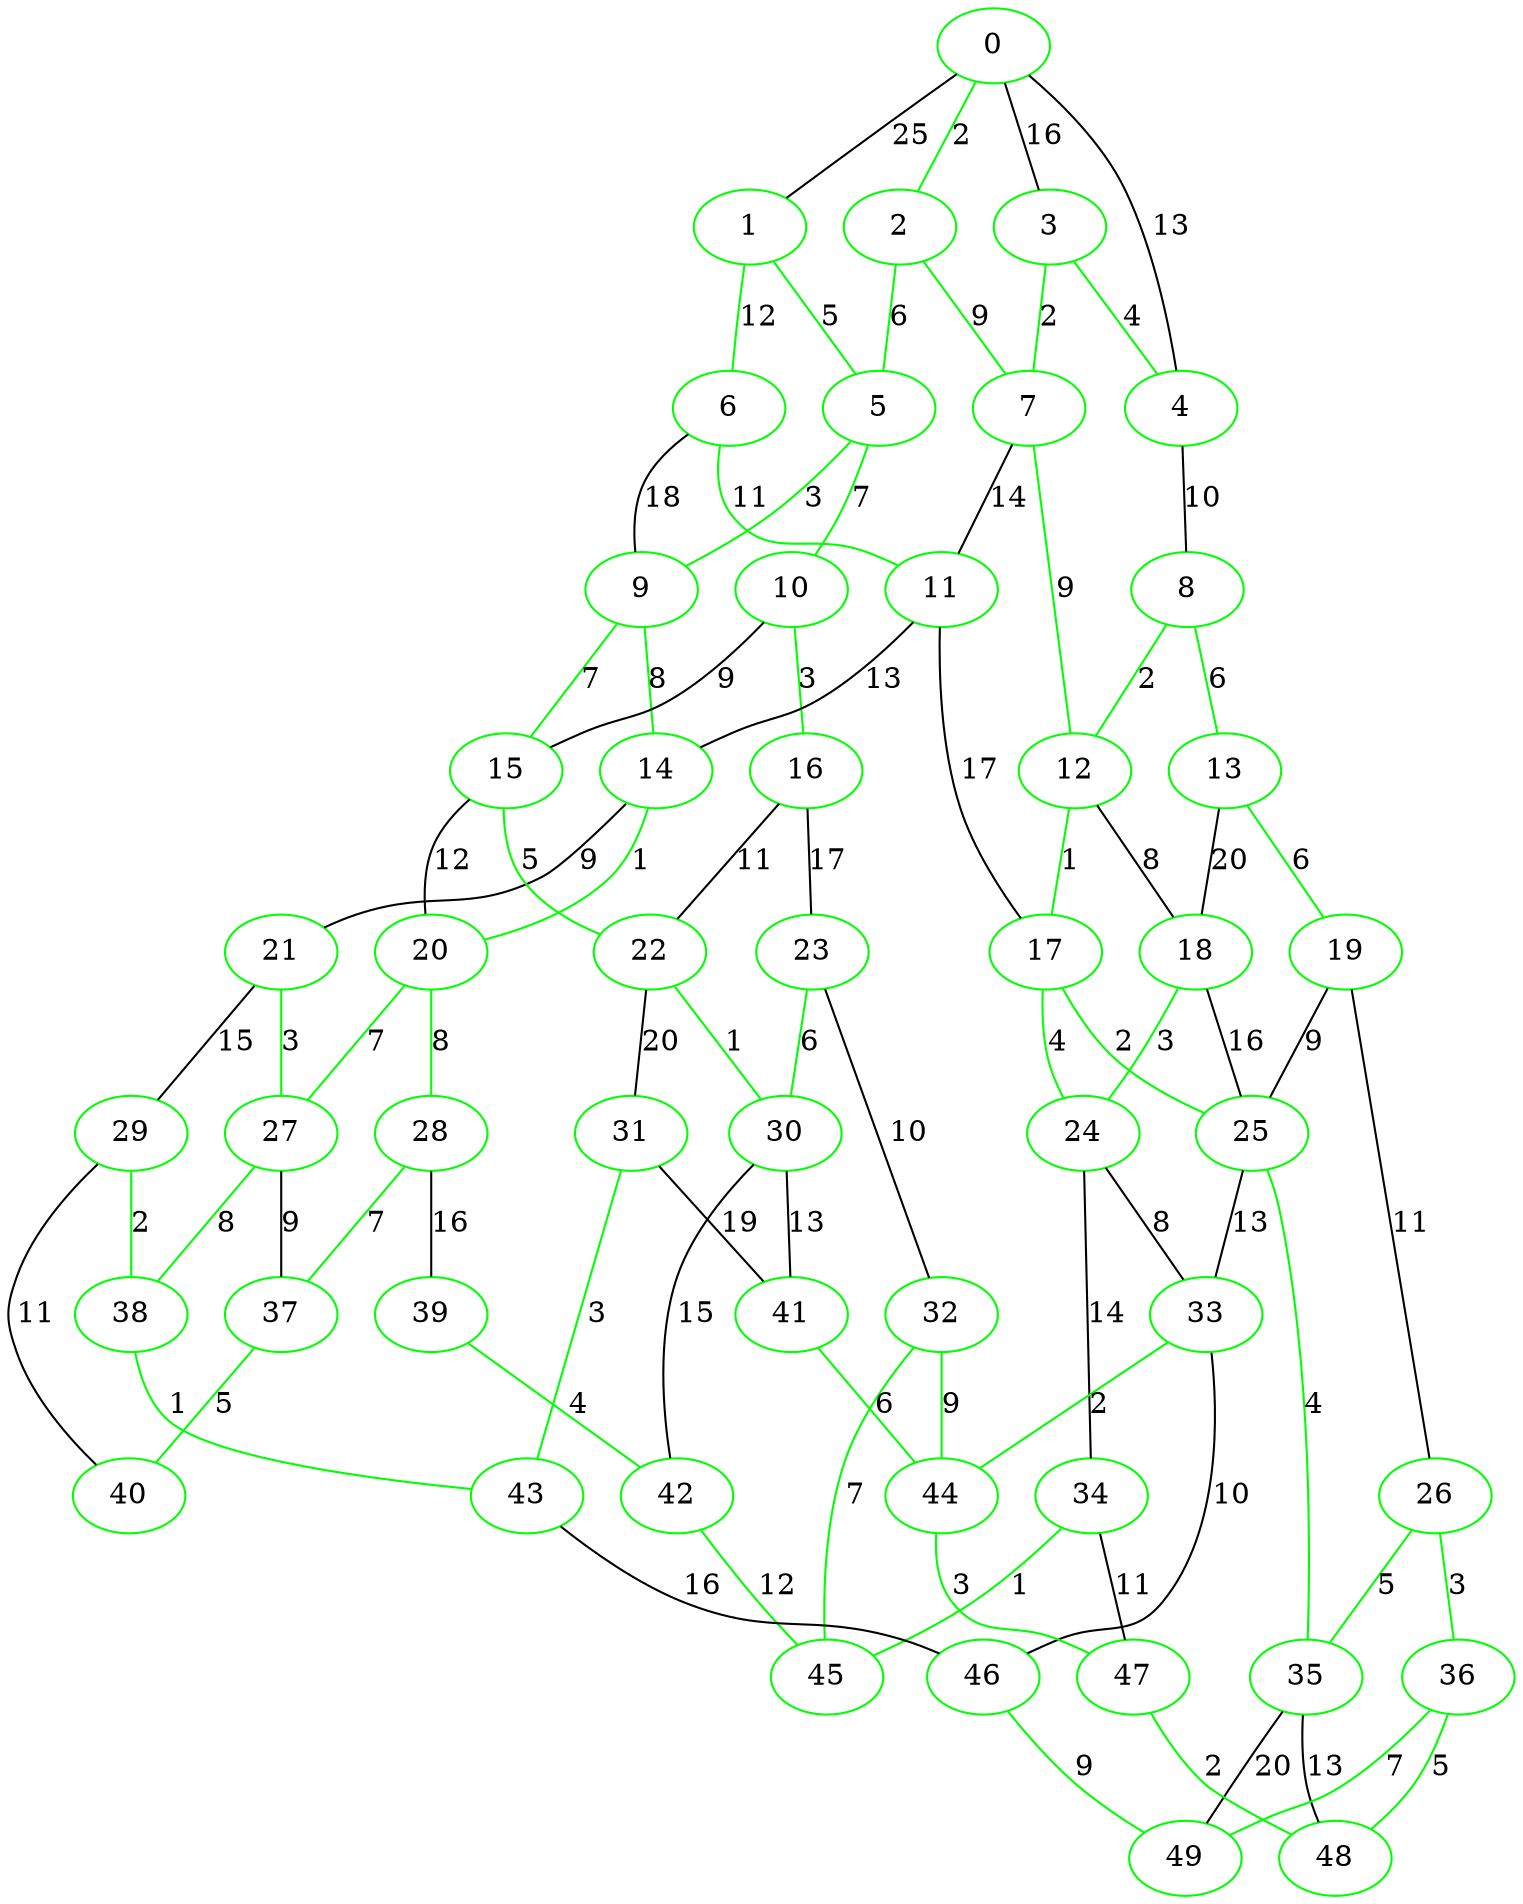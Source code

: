 graph G {
0 [label="0", color=green];
1 [label="1", color=green];
2 [label="2", color=green];
3 [label="3", color=green];
4 [label="4", color=green];
5 [label="5", color=green];
6 [label="6", color=green];
7 [label="7", color=green];
8 [label="8", color=green];
9 [label="9", color=green];
10 [label="10", color=green];
11 [label="11", color=green];
12 [label="12", color=green];
13 [label="13", color=green];
14 [label="14", color=green];
15 [label="15", color=green];
16 [label="16", color=green];
17 [label="17", color=green];
18 [label="18", color=green];
19 [label="19", color=green];
20 [label="20", color=green];
21 [label="21", color=green];
22 [label="22", color=green];
23 [label="23", color=green];
24 [label="24", color=green];
25 [label="25", color=green];
26 [label="26", color=green];
27 [label="27", color=green];
28 [label="28", color=green];
29 [label="29", color=green];
30 [label="30", color=green];
31 [label="31", color=green];
32 [label="32", color=green];
33 [label="33", color=green];
34 [label="34", color=green];
35 [label="35", color=green];
36 [label="36", color=green];
37 [label="37", color=green];
38 [label="38", color=green];
39 [label="39", color=green];
40 [label="40", color=green];
41 [label="41", color=green];
42 [label="42", color=green];
43 [label="43", color=green];
44 [label="44", color=green];
45 [label="45", color=green];
46 [label="46", color=green];
47 [label="47", color=green];
48 [label="48", color=green];
49 [label="49", color=green];
0 -- 1 [label="25"];
0 -- 2 [label="2", color=green];
0 -- 3 [label="16"];
0 -- 4 [label="13"];
1 -- 5 [label="5", color=green];
1 -- 6 [label="12", color=green];
2 -- 5 [label="6", color=green];
2 -- 7 [label="9", color=green];
3 -- 4 [label="4", color=green];
3 -- 7 [label="2", color=green];
4 -- 8 [label="10"];
5 -- 9 [label="3", color=green];
5 -- 10 [label="7", color=green];
6 -- 9 [label="18"];
6 -- 11 [label="11", color=green];
7 -- 11 [label="14"];
7 -- 12 [label="9", color=green];
8 -- 12 [label="2", color=green];
8 -- 13 [label="6", color=green];
9 -- 14 [label="8", color=green];
9 -- 15 [label="7", color=green];
10 -- 15 [label="9"];
10 -- 16 [label="3", color=green];
11 -- 14 [label="13"];
11 -- 17 [label="17"];
12 -- 17 [label="1", color=green];
12 -- 18 [label="8"];
13 -- 18 [label="20"];
13 -- 19 [label="6", color=green];
14 -- 20 [label="1", color=green];
14 -- 21 [label="9"];
15 -- 20 [label="12"];
15 -- 22 [label="5", color=green];
16 -- 22 [label="11"];
16 -- 23 [label="17"];
17 -- 24 [label="4", color=green];
17 -- 25 [label="2", color=green];
18 -- 24 [label="3", color=green];
18 -- 25 [label="16"];
19 -- 25 [label="9"];
19 -- 26 [label="11"];
20 -- 27 [label="7", color=green];
20 -- 28 [label="8", color=green];
21 -- 27 [label="3", color=green];
21 -- 29 [label="15"];
22 -- 30 [label="1", color=green];
22 -- 31 [label="20"];
23 -- 30 [label="6", color=green];
23 -- 32 [label="10"];
24 -- 33 [label="8"];
24 -- 34 [label="14"];
25 -- 33 [label="13"];
25 -- 35 [label="4", color=green];
26 -- 35 [label="5", color=green];
26 -- 36 [label="3", color=green];
27 -- 37 [label="9"];
27 -- 38 [label="8", color=green];
28 -- 37 [label="7", color=green];
28 -- 39 [label="16"];
29 -- 38 [label="2", color=green];
29 -- 40 [label="11"];
30 -- 41 [label="13"];
30 -- 42 [label="15"];
31 -- 41 [label="19"];
31 -- 43 [label="3", color=green];
32 -- 44 [label="9", color=green];
32 -- 45 [label="7", color=green];
33 -- 44 [label="2", color=green];
33 -- 46 [label="10"];
34 -- 45 [label="1", color=green];
34 -- 47 [label="11"];
35 -- 48 [label="13"];
35 -- 49 [label="20"];
36 -- 48 [label="5", color=green];
36 -- 49 [label="7", color=green];
37 -- 40 [label="5", color=green];
38 -- 43 [label="1", color=green];
39 -- 42 [label="4", color=green];
41 -- 44 [label="6", color=green];
42 -- 45 [label="12", color=green];
43 -- 46 [label="16"];
44 -- 47 [label="3", color=green];
46 -- 49 [label="9", color=green];
47 -- 48 [label="2", color=green];
}
